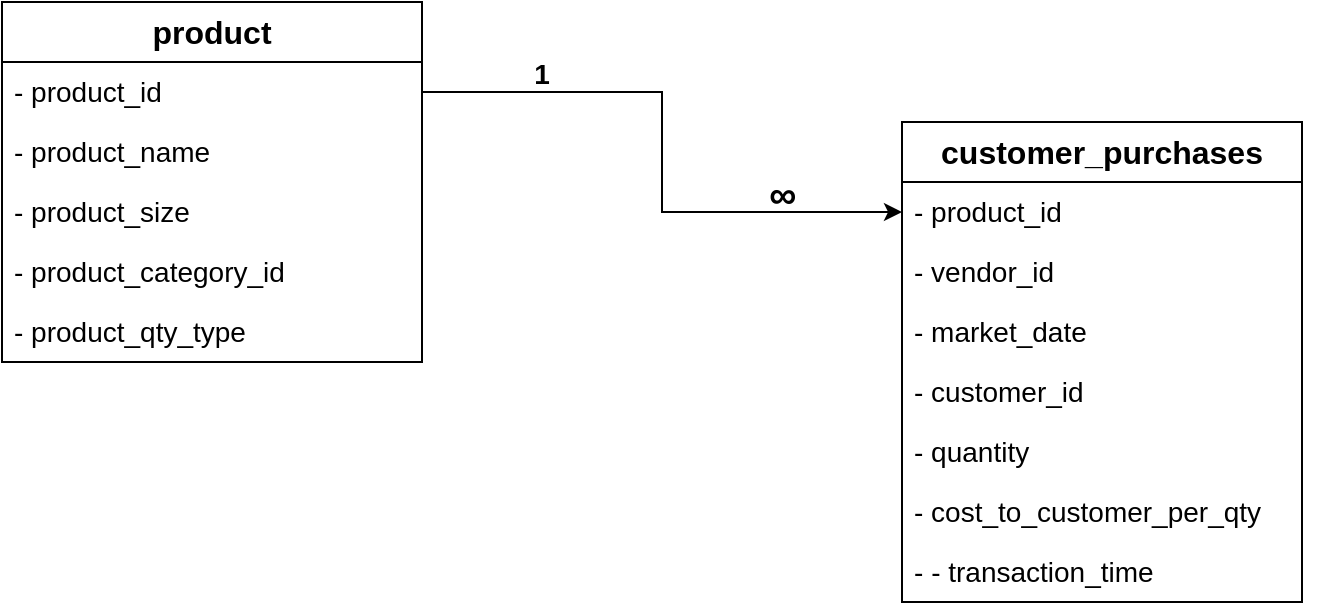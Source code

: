 <mxfile version="24.7.12">
  <diagram name="Page-1" id="0yyoLETPwCF62jefdrhz">
    <mxGraphModel dx="954" dy="592" grid="1" gridSize="10" guides="1" tooltips="1" connect="1" arrows="1" fold="1" page="1" pageScale="1" pageWidth="850" pageHeight="1100" math="0" shadow="0">
      <root>
        <mxCell id="0" />
        <mxCell id="1" parent="0" />
        <mxCell id="MPPBCogo5smDaw1nw7zm-12" value="&lt;div style=&quot;font-size: 16px;&quot;&gt;&lt;br&gt;&lt;/div&gt;" style="text;html=1;align=center;verticalAlign=middle;whiteSpace=wrap;rounded=0;" vertex="1" parent="1">
          <mxGeometry x="230" y="173" width="60" height="30" as="geometry" />
        </mxCell>
        <mxCell id="MPPBCogo5smDaw1nw7zm-16" value="&lt;div style=&quot;font-size: 14px; text-align: justify;&quot;&gt;&lt;br&gt;&lt;/div&gt;" style="text;html=1;align=center;verticalAlign=middle;whiteSpace=wrap;rounded=0;" vertex="1" parent="1">
          <mxGeometry x="550" y="260" width="220" height="30" as="geometry" />
        </mxCell>
        <mxCell id="MPPBCogo5smDaw1nw7zm-18" value="&lt;div style=&quot;font-size: 16px;&quot;&gt;&lt;br&gt;&lt;/div&gt;" style="text;html=1;align=center;verticalAlign=middle;whiteSpace=wrap;rounded=0;" vertex="1" parent="1">
          <mxGeometry x="630" y="173" width="60" height="30" as="geometry" />
        </mxCell>
        <mxCell id="MPPBCogo5smDaw1nw7zm-23" value="&lt;font style=&quot;font-size: 16px;&quot;&gt;&lt;b&gt;product&lt;/b&gt;&lt;/font&gt;" style="swimlane;fontStyle=0;childLayout=stackLayout;horizontal=1;startSize=30;horizontalStack=0;resizeParent=1;resizeParentMax=0;resizeLast=0;collapsible=1;marginBottom=0;whiteSpace=wrap;html=1;" vertex="1" parent="1">
          <mxGeometry x="110" y="160" width="210" height="180" as="geometry">
            <mxRectangle x="110" y="400" width="60" height="30" as="alternateBounds" />
          </mxGeometry>
        </mxCell>
        <mxCell id="MPPBCogo5smDaw1nw7zm-24" value="&lt;div style=&quot;font-size: 14px; text-align: justify;&quot;&gt;&lt;span style=&quot;background-color: initial;&quot;&gt;- product_id&lt;/span&gt;&lt;/div&gt;" style="text;strokeColor=none;fillColor=none;align=left;verticalAlign=middle;spacingLeft=4;spacingRight=4;overflow=hidden;points=[[0,0.5],[1,0.5]];portConstraint=eastwest;rotatable=0;whiteSpace=wrap;html=1;" vertex="1" parent="MPPBCogo5smDaw1nw7zm-23">
          <mxGeometry y="30" width="210" height="30" as="geometry" />
        </mxCell>
        <mxCell id="MPPBCogo5smDaw1nw7zm-25" value="&lt;div style=&quot;font-size: 14px; text-align: justify;&quot;&gt;&lt;span style=&quot;background-color: initial;&quot;&gt;- product_name&lt;/span&gt;&lt;/div&gt;" style="text;strokeColor=none;fillColor=none;align=left;verticalAlign=middle;spacingLeft=4;spacingRight=4;overflow=hidden;points=[[0,0.5],[1,0.5]];portConstraint=eastwest;rotatable=0;whiteSpace=wrap;html=1;" vertex="1" parent="MPPBCogo5smDaw1nw7zm-23">
          <mxGeometry y="60" width="210" height="30" as="geometry" />
        </mxCell>
        <mxCell id="MPPBCogo5smDaw1nw7zm-26" value="&lt;div style=&quot;font-size: 14px; text-align: justify;&quot;&gt;&lt;span style=&quot;background-color: initial;&quot;&gt;- product_size&lt;/span&gt;&lt;/div&gt;" style="text;strokeColor=none;fillColor=none;align=left;verticalAlign=middle;spacingLeft=4;spacingRight=4;overflow=hidden;points=[[0,0.5],[1,0.5]];portConstraint=eastwest;rotatable=0;whiteSpace=wrap;html=1;" vertex="1" parent="MPPBCogo5smDaw1nw7zm-23">
          <mxGeometry y="90" width="210" height="30" as="geometry" />
        </mxCell>
        <mxCell id="MPPBCogo5smDaw1nw7zm-31" value="&lt;div style=&quot;font-size: 14px; text-align: justify;&quot;&gt;&lt;span style=&quot;background-color: initial;&quot;&gt;- product_category_id&lt;/span&gt;&lt;/div&gt;" style="text;strokeColor=none;fillColor=none;align=left;verticalAlign=middle;spacingLeft=4;spacingRight=4;overflow=hidden;points=[[0,0.5],[1,0.5]];portConstraint=eastwest;rotatable=0;whiteSpace=wrap;html=1;" vertex="1" parent="MPPBCogo5smDaw1nw7zm-23">
          <mxGeometry y="120" width="210" height="30" as="geometry" />
        </mxCell>
        <mxCell id="MPPBCogo5smDaw1nw7zm-34" value="&lt;div style=&quot;font-size: 14px; text-align: justify;&quot;&gt;- product_qty_type&lt;br&gt;&lt;/div&gt;" style="text;strokeColor=none;fillColor=none;align=left;verticalAlign=middle;spacingLeft=4;spacingRight=4;overflow=hidden;points=[[0,0.5],[1,0.5]];portConstraint=eastwest;rotatable=0;whiteSpace=wrap;html=1;" vertex="1" parent="MPPBCogo5smDaw1nw7zm-23">
          <mxGeometry y="150" width="210" height="30" as="geometry" />
        </mxCell>
        <mxCell id="MPPBCogo5smDaw1nw7zm-27" value="&lt;div style=&quot;font-size: 16px;&quot;&gt;&lt;b&gt;customer_purchases&lt;/b&gt;&lt;/div&gt;" style="swimlane;fontStyle=0;childLayout=stackLayout;horizontal=1;startSize=30;horizontalStack=0;resizeParent=1;resizeParentMax=0;resizeLast=0;collapsible=1;marginBottom=0;whiteSpace=wrap;html=1;" vertex="1" parent="1">
          <mxGeometry x="560" y="220" width="200" height="240" as="geometry" />
        </mxCell>
        <mxCell id="MPPBCogo5smDaw1nw7zm-28" value="&lt;div style=&quot;font-size: 14px; text-align: justify;&quot;&gt;- product_id&lt;/div&gt;" style="text;strokeColor=none;fillColor=none;align=left;verticalAlign=middle;spacingLeft=4;spacingRight=4;overflow=hidden;points=[[0,0.5],[1,0.5]];portConstraint=eastwest;rotatable=0;whiteSpace=wrap;html=1;" vertex="1" parent="MPPBCogo5smDaw1nw7zm-27">
          <mxGeometry y="30" width="200" height="30" as="geometry" />
        </mxCell>
        <mxCell id="MPPBCogo5smDaw1nw7zm-29" value="&lt;div style=&quot;font-size: 14px; text-align: justify;&quot;&gt;&lt;span style=&quot;background-color: initial;&quot;&gt;- vendor_id&lt;/span&gt;&lt;/div&gt;" style="text;strokeColor=none;fillColor=none;align=left;verticalAlign=middle;spacingLeft=4;spacingRight=4;overflow=hidden;points=[[0,0.5],[1,0.5]];portConstraint=eastwest;rotatable=0;whiteSpace=wrap;html=1;" vertex="1" parent="MPPBCogo5smDaw1nw7zm-27">
          <mxGeometry y="60" width="200" height="30" as="geometry" />
        </mxCell>
        <mxCell id="MPPBCogo5smDaw1nw7zm-30" value="&lt;div style=&quot;font-size: 14px; text-align: justify;&quot;&gt;&lt;span style=&quot;background-color: initial;&quot;&gt;- market_date&lt;/span&gt;&lt;/div&gt;" style="text;strokeColor=none;fillColor=none;align=left;verticalAlign=middle;spacingLeft=4;spacingRight=4;overflow=hidden;points=[[0,0.5],[1,0.5]];portConstraint=eastwest;rotatable=0;whiteSpace=wrap;html=1;" vertex="1" parent="MPPBCogo5smDaw1nw7zm-27">
          <mxGeometry y="90" width="200" height="30" as="geometry" />
        </mxCell>
        <mxCell id="MPPBCogo5smDaw1nw7zm-35" value="&lt;div style=&quot;font-size: 14px; text-align: justify;&quot;&gt;&lt;span style=&quot;background-color: initial;&quot;&gt;- customer_id&lt;/span&gt;&lt;/div&gt;" style="text;strokeColor=none;fillColor=none;align=left;verticalAlign=middle;spacingLeft=4;spacingRight=4;overflow=hidden;points=[[0,0.5],[1,0.5]];portConstraint=eastwest;rotatable=0;whiteSpace=wrap;html=1;" vertex="1" parent="MPPBCogo5smDaw1nw7zm-27">
          <mxGeometry y="120" width="200" height="30" as="geometry" />
        </mxCell>
        <mxCell id="MPPBCogo5smDaw1nw7zm-36" value="&lt;div style=&quot;font-size: 14px; text-align: justify;&quot;&gt;&lt;span style=&quot;background-color: initial;&quot;&gt;- quantity&lt;/span&gt;&lt;/div&gt;" style="text;strokeColor=none;fillColor=none;align=left;verticalAlign=middle;spacingLeft=4;spacingRight=4;overflow=hidden;points=[[0,0.5],[1,0.5]];portConstraint=eastwest;rotatable=0;whiteSpace=wrap;html=1;" vertex="1" parent="MPPBCogo5smDaw1nw7zm-27">
          <mxGeometry y="150" width="200" height="30" as="geometry" />
        </mxCell>
        <mxCell id="MPPBCogo5smDaw1nw7zm-37" value="&lt;div style=&quot;font-size: 14px; text-align: justify;&quot;&gt;&lt;span style=&quot;background-color: initial;&quot;&gt;- cost_to_customer_per_qty&lt;/span&gt;&lt;/div&gt;" style="text;strokeColor=none;fillColor=none;align=left;verticalAlign=middle;spacingLeft=4;spacingRight=4;overflow=hidden;points=[[0,0.5],[1,0.5]];portConstraint=eastwest;rotatable=0;whiteSpace=wrap;html=1;" vertex="1" parent="MPPBCogo5smDaw1nw7zm-27">
          <mxGeometry y="180" width="200" height="30" as="geometry" />
        </mxCell>
        <mxCell id="MPPBCogo5smDaw1nw7zm-38" value="&lt;div style=&quot;font-size: 14px; text-align: justify;&quot;&gt;&lt;span style=&quot;background-color: initial;&quot;&gt;-&amp;nbsp;&lt;/span&gt;&lt;span style=&quot;background-color: initial;&quot;&gt;- transaction_time&lt;/span&gt;&lt;/div&gt;" style="text;strokeColor=none;fillColor=none;align=left;verticalAlign=middle;spacingLeft=4;spacingRight=4;overflow=hidden;points=[[0,0.5],[1,0.5]];portConstraint=eastwest;rotatable=0;whiteSpace=wrap;html=1;" vertex="1" parent="MPPBCogo5smDaw1nw7zm-27">
          <mxGeometry y="210" width="200" height="30" as="geometry" />
        </mxCell>
        <mxCell id="MPPBCogo5smDaw1nw7zm-42" style="edgeStyle=orthogonalEdgeStyle;rounded=0;orthogonalLoop=1;jettySize=auto;html=1;entryX=0;entryY=0.5;entryDx=0;entryDy=0;" edge="1" parent="1" source="MPPBCogo5smDaw1nw7zm-24" target="MPPBCogo5smDaw1nw7zm-28">
          <mxGeometry relative="1" as="geometry" />
        </mxCell>
        <mxCell id="MPPBCogo5smDaw1nw7zm-44" value="&lt;font style=&quot;font-size: 14px;&quot;&gt;&lt;b&gt;1&lt;/b&gt;&lt;/font&gt;" style="text;html=1;align=center;verticalAlign=middle;whiteSpace=wrap;rounded=0;" vertex="1" parent="1">
          <mxGeometry x="350" y="181" width="60" height="30" as="geometry" />
        </mxCell>
        <mxCell id="MPPBCogo5smDaw1nw7zm-47" value="&lt;p style=&quot;margin-left:42.55pt;text-align:justify&quot; class=&quot;MsoNormal&quot;&gt;&lt;span style=&quot;line-height: 107%;&quot;&gt;&lt;b style=&quot;&quot;&gt;&lt;font style=&quot;font-size: 19px;&quot;&gt;∞&lt;/font&gt;&lt;/b&gt;&lt;/span&gt;&lt;span style=&quot;font-size:14.0pt;&lt;br/&gt;line-height:107%&quot;&gt;&lt;/span&gt;&lt;/p&gt;" style="text;html=1;align=center;verticalAlign=middle;whiteSpace=wrap;rounded=0;" vertex="1" parent="1">
          <mxGeometry x="442" y="242" width="60" height="30" as="geometry" />
        </mxCell>
      </root>
    </mxGraphModel>
  </diagram>
</mxfile>
